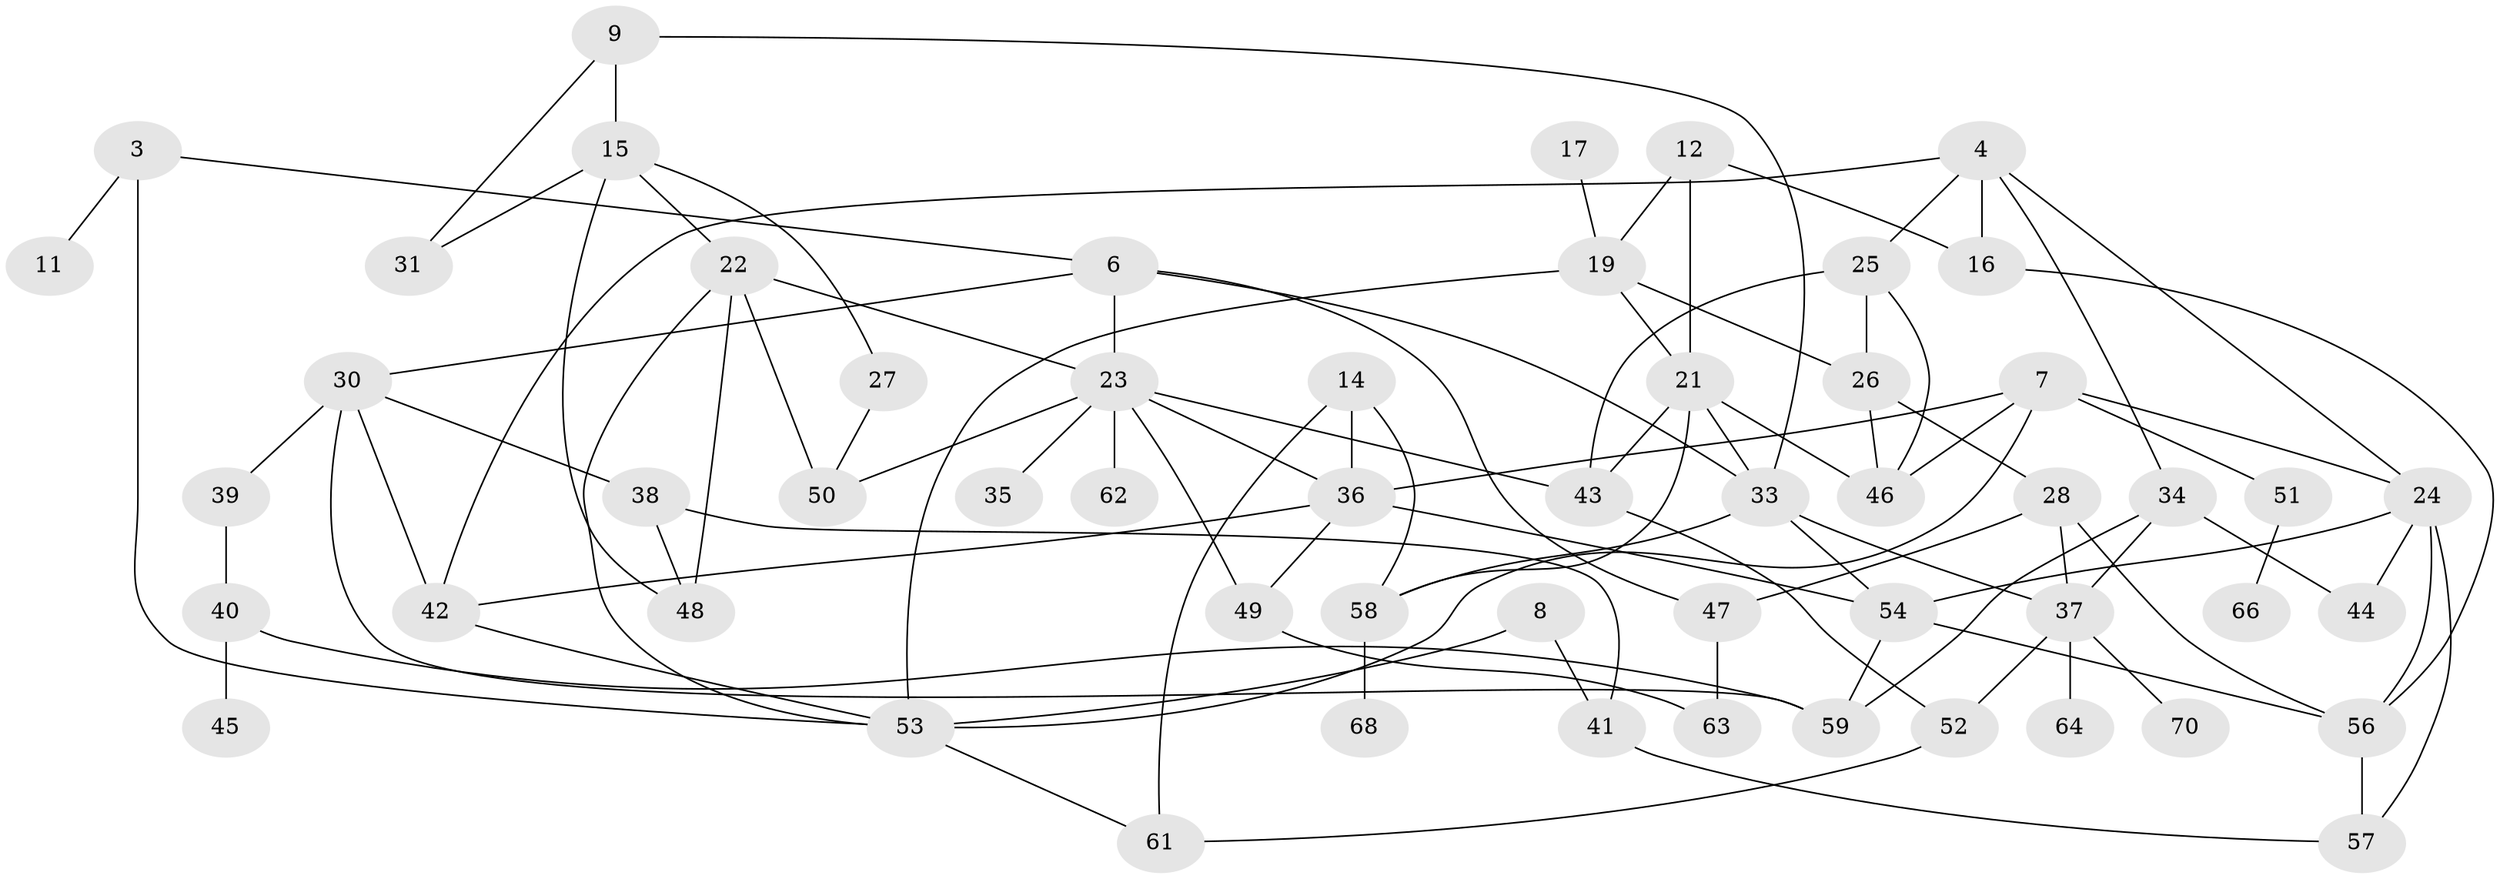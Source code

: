 // original degree distribution, {0: 0.08633093525179857, 2: 0.23741007194244604, 3: 0.2158273381294964, 1: 0.22302158273381295, 4: 0.1510791366906475, 6: 0.03597122302158273, 7: 0.007194244604316547, 5: 0.04316546762589928}
// Generated by graph-tools (version 1.1) at 2025/33/03/09/25 02:33:40]
// undirected, 56 vertices, 97 edges
graph export_dot {
graph [start="1"]
  node [color=gray90,style=filled];
  3;
  4;
  6;
  7;
  8;
  9;
  11;
  12;
  14;
  15;
  16;
  17;
  19;
  21;
  22;
  23;
  24;
  25;
  26;
  27;
  28;
  30;
  31;
  33;
  34;
  35;
  36;
  37;
  38;
  39;
  40;
  41;
  42;
  43;
  44;
  45;
  46;
  47;
  48;
  49;
  50;
  51;
  52;
  53;
  54;
  56;
  57;
  58;
  59;
  61;
  62;
  63;
  64;
  66;
  68;
  70;
  3 -- 6 [weight=1.0];
  3 -- 11 [weight=1.0];
  3 -- 53 [weight=1.0];
  4 -- 16 [weight=4.0];
  4 -- 24 [weight=1.0];
  4 -- 25 [weight=1.0];
  4 -- 34 [weight=1.0];
  4 -- 42 [weight=2.0];
  6 -- 23 [weight=1.0];
  6 -- 30 [weight=1.0];
  6 -- 33 [weight=1.0];
  6 -- 47 [weight=1.0];
  7 -- 24 [weight=1.0];
  7 -- 36 [weight=2.0];
  7 -- 46 [weight=2.0];
  7 -- 51 [weight=1.0];
  7 -- 53 [weight=1.0];
  8 -- 41 [weight=1.0];
  8 -- 53 [weight=1.0];
  9 -- 15 [weight=1.0];
  9 -- 31 [weight=1.0];
  9 -- 33 [weight=1.0];
  12 -- 16 [weight=1.0];
  12 -- 19 [weight=1.0];
  12 -- 21 [weight=1.0];
  14 -- 36 [weight=1.0];
  14 -- 58 [weight=1.0];
  14 -- 61 [weight=1.0];
  15 -- 22 [weight=1.0];
  15 -- 27 [weight=1.0];
  15 -- 31 [weight=1.0];
  15 -- 48 [weight=1.0];
  16 -- 56 [weight=1.0];
  17 -- 19 [weight=1.0];
  19 -- 21 [weight=1.0];
  19 -- 26 [weight=1.0];
  19 -- 53 [weight=1.0];
  21 -- 33 [weight=1.0];
  21 -- 43 [weight=1.0];
  21 -- 46 [weight=1.0];
  21 -- 58 [weight=1.0];
  22 -- 23 [weight=1.0];
  22 -- 48 [weight=2.0];
  22 -- 50 [weight=1.0];
  22 -- 53 [weight=1.0];
  23 -- 35 [weight=1.0];
  23 -- 36 [weight=1.0];
  23 -- 43 [weight=1.0];
  23 -- 49 [weight=1.0];
  23 -- 50 [weight=1.0];
  23 -- 62 [weight=1.0];
  24 -- 44 [weight=1.0];
  24 -- 54 [weight=1.0];
  24 -- 56 [weight=1.0];
  24 -- 57 [weight=1.0];
  25 -- 26 [weight=1.0];
  25 -- 43 [weight=1.0];
  25 -- 46 [weight=1.0];
  26 -- 28 [weight=1.0];
  26 -- 46 [weight=1.0];
  27 -- 50 [weight=1.0];
  28 -- 37 [weight=1.0];
  28 -- 47 [weight=1.0];
  28 -- 56 [weight=1.0];
  30 -- 38 [weight=1.0];
  30 -- 39 [weight=1.0];
  30 -- 42 [weight=1.0];
  30 -- 59 [weight=1.0];
  33 -- 37 [weight=1.0];
  33 -- 54 [weight=1.0];
  33 -- 58 [weight=1.0];
  34 -- 37 [weight=1.0];
  34 -- 44 [weight=1.0];
  34 -- 59 [weight=1.0];
  36 -- 42 [weight=1.0];
  36 -- 49 [weight=1.0];
  36 -- 54 [weight=1.0];
  37 -- 52 [weight=3.0];
  37 -- 64 [weight=1.0];
  37 -- 70 [weight=1.0];
  38 -- 41 [weight=1.0];
  38 -- 48 [weight=1.0];
  39 -- 40 [weight=1.0];
  40 -- 45 [weight=2.0];
  40 -- 59 [weight=1.0];
  41 -- 57 [weight=1.0];
  42 -- 53 [weight=1.0];
  43 -- 52 [weight=1.0];
  47 -- 63 [weight=1.0];
  49 -- 63 [weight=1.0];
  51 -- 66 [weight=1.0];
  52 -- 61 [weight=1.0];
  53 -- 61 [weight=1.0];
  54 -- 56 [weight=1.0];
  54 -- 59 [weight=1.0];
  56 -- 57 [weight=1.0];
  58 -- 68 [weight=1.0];
}
